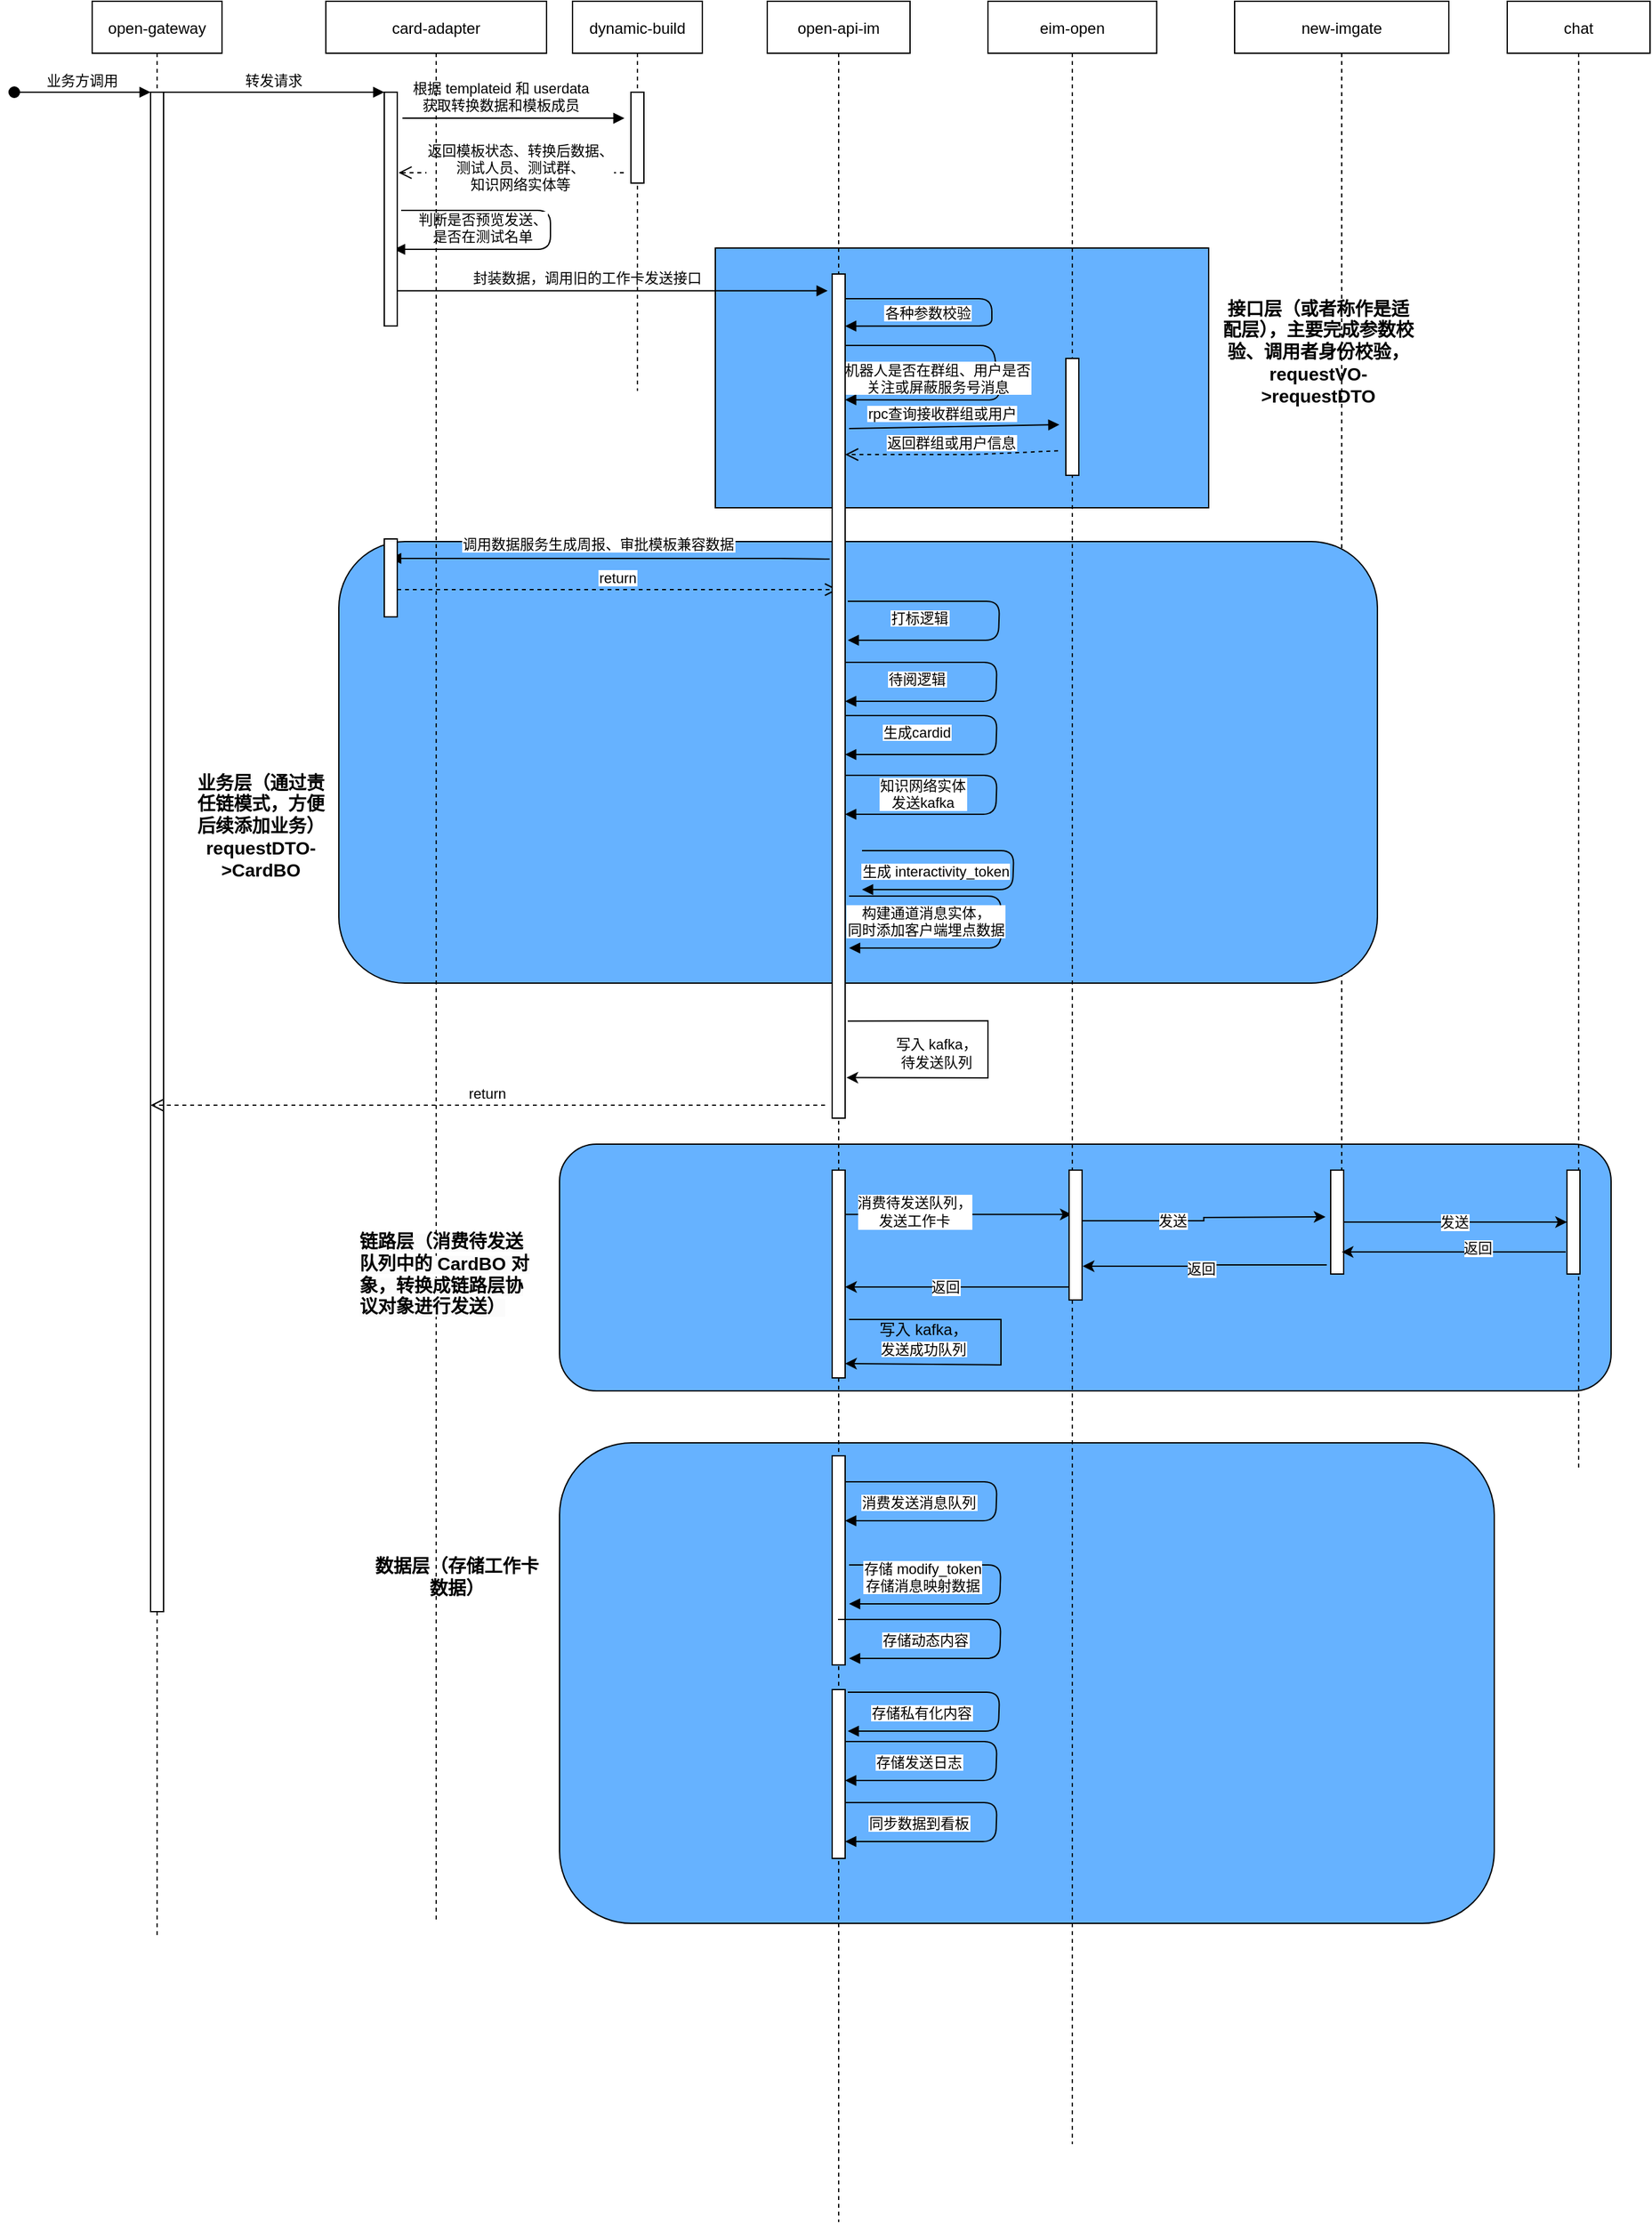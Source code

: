<mxfile version="21.0.6" type="github">
  <diagram id="kgpKYQtTHZ0yAKxKKP6v" name="Page-1">
    <mxGraphModel dx="1674" dy="734" grid="1" gridSize="10" guides="1" tooltips="1" connect="1" arrows="1" fold="1" page="1" pageScale="1" pageWidth="850" pageHeight="1100" math="0" shadow="0">
      <root>
        <mxCell id="0" />
        <mxCell id="1" parent="0" />
        <mxCell id="-FbHU8xZymfD9JMqfPQ6-45" value="" style="rounded=1;whiteSpace=wrap;html=1;fillColor=#66B2FF;" vertex="1" parent="1">
          <mxGeometry x="480" y="1190" width="720" height="370" as="geometry" />
        </mxCell>
        <mxCell id="-FbHU8xZymfD9JMqfPQ6-9" value="" style="rounded=1;whiteSpace=wrap;html=1;fillColor=#66B2FF;" vertex="1" parent="1">
          <mxGeometry x="480" y="960" width="810" height="190" as="geometry" />
        </mxCell>
        <mxCell id="-FbHU8xZymfD9JMqfPQ6-4" value="" style="rounded=0;whiteSpace=wrap;html=1;fillColor=#66B2FF;" vertex="1" parent="1">
          <mxGeometry x="600" y="270" width="380" height="200" as="geometry" />
        </mxCell>
        <mxCell id="3nuBFxr9cyL0pnOWT2aG-1" value="open-gateway" style="shape=umlLifeline;perimeter=lifelinePerimeter;container=1;collapsible=0;recursiveResize=0;rounded=0;shadow=0;strokeWidth=1;" parent="1" vertex="1">
          <mxGeometry x="120" y="80" width="100" height="1490" as="geometry" />
        </mxCell>
        <mxCell id="3nuBFxr9cyL0pnOWT2aG-2" value="" style="points=[];perimeter=orthogonalPerimeter;rounded=0;shadow=0;strokeWidth=1;" parent="3nuBFxr9cyL0pnOWT2aG-1" vertex="1">
          <mxGeometry x="45" y="70" width="10" height="1170" as="geometry" />
        </mxCell>
        <mxCell id="3nuBFxr9cyL0pnOWT2aG-3" value="业务方调用" style="verticalAlign=bottom;startArrow=oval;endArrow=block;startSize=8;shadow=0;strokeWidth=1;" parent="3nuBFxr9cyL0pnOWT2aG-1" target="3nuBFxr9cyL0pnOWT2aG-2" edge="1">
          <mxGeometry relative="1" as="geometry">
            <mxPoint x="-60" y="70" as="sourcePoint" />
          </mxGeometry>
        </mxCell>
        <mxCell id="3nuBFxr9cyL0pnOWT2aG-8" value="转发请求" style="verticalAlign=bottom;endArrow=block;entryX=0;entryY=0;shadow=0;strokeWidth=1;" parent="1" source="3nuBFxr9cyL0pnOWT2aG-2" target="3nuBFxr9cyL0pnOWT2aG-6" edge="1">
          <mxGeometry relative="1" as="geometry">
            <mxPoint x="275" y="160" as="sourcePoint" />
          </mxGeometry>
        </mxCell>
        <mxCell id="3nuBFxr9cyL0pnOWT2aG-10" value="返回模板状态、转换后数据、&#xa;测试人员、测试群、&#xa;知识网络实体等" style="verticalAlign=bottom;endArrow=open;dashed=1;endSize=8;shadow=0;strokeWidth=1;entryX=1.1;entryY=0.356;entryDx=0;entryDy=0;entryPerimeter=0;" parent="1" edge="1">
          <mxGeometry x="-0.084" y="18" relative="1" as="geometry">
            <mxPoint x="356" y="211.96" as="targetPoint" />
            <mxPoint x="529.5" y="211.96" as="sourcePoint" />
            <Array as="points">
              <mxPoint x="460" y="212" />
            </Array>
            <mxPoint as="offset" />
          </mxGeometry>
        </mxCell>
        <mxCell id="_-XLKiYhztIRVs0oLOAJ-1" value="dynamic-build" style="shape=umlLifeline;perimeter=lifelinePerimeter;container=1;collapsible=0;recursiveResize=0;rounded=0;shadow=0;strokeWidth=1;" parent="1" vertex="1">
          <mxGeometry x="490" y="80" width="100" height="300" as="geometry" />
        </mxCell>
        <mxCell id="_-XLKiYhztIRVs0oLOAJ-2" value="" style="points=[];perimeter=orthogonalPerimeter;rounded=0;shadow=0;strokeWidth=1;" parent="_-XLKiYhztIRVs0oLOAJ-1" vertex="1">
          <mxGeometry x="45" y="70" width="10" height="70" as="geometry" />
        </mxCell>
        <mxCell id="_-XLKiYhztIRVs0oLOAJ-14" value="判断是否预览发送、&#xa;是否在测试名单" style="verticalAlign=bottom;endArrow=block;shadow=0;strokeWidth=1;" parent="_-XLKiYhztIRVs0oLOAJ-1" edge="1">
          <mxGeometry x="0.484" y="-1" relative="1" as="geometry">
            <mxPoint x="-132" y="161" as="sourcePoint" />
            <mxPoint x="-137.5" y="191" as="targetPoint" />
            <Array as="points">
              <mxPoint x="-17" y="161" />
              <mxPoint x="-17" y="191" />
            </Array>
            <mxPoint as="offset" />
          </mxGeometry>
        </mxCell>
        <mxCell id="3nuBFxr9cyL0pnOWT2aG-9" value="根据 templateid 和 userdata&#xa;获取转换数据和模板成员" style="verticalAlign=bottom;endArrow=block;shadow=0;strokeWidth=1;entryX=-0.5;entryY=0.286;entryDx=0;entryDy=0;entryPerimeter=0;" parent="1" target="_-XLKiYhztIRVs0oLOAJ-2" edge="1">
          <mxGeometry x="-0.113" y="1" relative="1" as="geometry">
            <mxPoint x="359" y="170" as="sourcePoint" />
            <mxPoint x="524" y="170" as="targetPoint" />
            <Array as="points">
              <mxPoint x="474" y="170" />
            </Array>
            <mxPoint as="offset" />
          </mxGeometry>
        </mxCell>
        <mxCell id="_-XLKiYhztIRVs0oLOAJ-15" value="封装数据，调用旧的工作卡发送接口" style="verticalAlign=bottom;endArrow=block;shadow=0;strokeWidth=1;exitX=1.1;exitY=0.546;exitDx=0;exitDy=0;exitPerimeter=0;" parent="1" edge="1">
          <mxGeometry x="-0.113" y="1" relative="1" as="geometry">
            <mxPoint x="354" y="302.88" as="sourcePoint" />
            <mxPoint x="686.5" y="302.88" as="targetPoint" />
            <Array as="points" />
            <mxPoint as="offset" />
          </mxGeometry>
        </mxCell>
        <mxCell id="_-XLKiYhztIRVs0oLOAJ-19" value="new-imgate" style="shape=umlLifeline;perimeter=lifelinePerimeter;container=1;collapsible=0;recursiveResize=0;rounded=0;shadow=0;strokeWidth=1;" parent="1" vertex="1">
          <mxGeometry x="1000" y="80" width="165" height="980" as="geometry" />
        </mxCell>
        <mxCell id="-FbHU8xZymfD9JMqfPQ6-2" value="" style="rounded=1;whiteSpace=wrap;html=1;fillColor=#66B2FF;" vertex="1" parent="_-XLKiYhztIRVs0oLOAJ-19">
          <mxGeometry x="-690" y="416" width="800" height="340" as="geometry" />
        </mxCell>
        <mxCell id="-FbHU8xZymfD9JMqfPQ6-5" value="&lt;b&gt;&lt;font style=&quot;font-size: 14px;&quot;&gt;接口层（或者称作是适配层），主要完成参数校验、调用者身份校验，requestVO-&amp;gt;requestDTO&lt;/font&gt;&lt;/b&gt;" style="text;html=1;strokeColor=none;fillColor=none;align=center;verticalAlign=middle;whiteSpace=wrap;rounded=0;" vertex="1" parent="_-XLKiYhztIRVs0oLOAJ-19">
          <mxGeometry x="-12.5" y="220" width="152.5" height="100" as="geometry" />
        </mxCell>
        <mxCell id="_-XLKiYhztIRVs0oLOAJ-21" value="chat" style="shape=umlLifeline;perimeter=lifelinePerimeter;container=1;collapsible=0;recursiveResize=0;rounded=0;shadow=0;strokeWidth=1;" parent="1" vertex="1">
          <mxGeometry x="1210" y="80" width="110" height="1130" as="geometry" />
        </mxCell>
        <mxCell id="_-XLKiYhztIRVs0oLOAJ-25" value="各种参数校验" style="verticalAlign=bottom;endArrow=block;shadow=0;strokeWidth=1;entryX=1;entryY=0.288;entryDx=0;entryDy=0;entryPerimeter=0;" parent="1" edge="1">
          <mxGeometry x="0.484" y="-1" relative="1" as="geometry">
            <mxPoint x="698" y="309" as="sourcePoint" />
            <mxPoint x="700" y="330.08" as="targetPoint" />
            <Array as="points">
              <mxPoint x="813" y="309" />
              <mxPoint x="813" y="330" />
            </Array>
            <mxPoint as="offset" />
          </mxGeometry>
        </mxCell>
        <mxCell id="_-XLKiYhztIRVs0oLOAJ-26" value="机器人是否在群组、用户是否&#xa;关注或屏蔽服务号消息" style="verticalAlign=bottom;endArrow=block;shadow=0;strokeWidth=1;entryX=1;entryY=0.149;entryDx=0;entryDy=0;entryPerimeter=0;" parent="1" target="_-XLKiYhztIRVs0oLOAJ-5" edge="1">
          <mxGeometry x="0.484" y="-1" relative="1" as="geometry">
            <mxPoint x="699" y="345" as="sourcePoint" />
            <mxPoint x="710" y="380" as="targetPoint" />
            <Array as="points">
              <mxPoint x="814" y="345" />
              <mxPoint x="820" y="387" />
            </Array>
            <mxPoint as="offset" />
          </mxGeometry>
        </mxCell>
        <mxCell id="_-XLKiYhztIRVs0oLOAJ-28" value="返回群组或用户信息" style="verticalAlign=bottom;endArrow=open;dashed=1;endSize=8;exitX=-0.1;exitY=0.857;shadow=0;strokeWidth=1;exitDx=0;exitDy=0;exitPerimeter=0;" parent="1" target="_-XLKiYhztIRVs0oLOAJ-5" edge="1">
          <mxGeometry relative="1" as="geometry">
            <mxPoint x="699" y="433.3" as="targetPoint" />
            <mxPoint x="864" y="426.13" as="sourcePoint" />
            <Array as="points">
              <mxPoint x="800" y="429" />
            </Array>
          </mxGeometry>
        </mxCell>
        <mxCell id="_-XLKiYhztIRVs0oLOAJ-30" value="生成cardid" style="verticalAlign=bottom;endArrow=block;shadow=0;strokeWidth=1;" parent="1" edge="1">
          <mxGeometry x="0.576" y="-8" relative="1" as="geometry">
            <mxPoint x="700" y="630" as="sourcePoint" />
            <mxPoint x="700" y="660" as="targetPoint" />
            <Array as="points">
              <mxPoint x="817" y="630" />
              <mxPoint x="816" y="660" />
            </Array>
            <mxPoint as="offset" />
          </mxGeometry>
        </mxCell>
        <mxCell id="_-XLKiYhztIRVs0oLOAJ-31" value="知识网络实体&#xa;发送kafka" style="verticalAlign=bottom;endArrow=block;shadow=0;strokeWidth=1;" parent="1" edge="1">
          <mxGeometry x="0.544" relative="1" as="geometry">
            <mxPoint x="700" y="676" as="sourcePoint" />
            <mxPoint x="700" y="706" as="targetPoint" />
            <Array as="points">
              <mxPoint x="817" y="676" />
              <mxPoint x="816" y="706" />
            </Array>
            <mxPoint as="offset" />
          </mxGeometry>
        </mxCell>
        <mxCell id="_-XLKiYhztIRVs0oLOAJ-32" value="打标逻辑" style="verticalAlign=bottom;endArrow=block;shadow=0;strokeWidth=1;" parent="1" edge="1">
          <mxGeometry x="0.576" y="-8" relative="1" as="geometry">
            <mxPoint x="702" y="542" as="sourcePoint" />
            <mxPoint x="702" y="572" as="targetPoint" />
            <Array as="points">
              <mxPoint x="819" y="542" />
              <mxPoint x="818" y="572" />
            </Array>
            <mxPoint as="offset" />
          </mxGeometry>
        </mxCell>
        <mxCell id="_-XLKiYhztIRVs0oLOAJ-33" value="待阅逻辑" style="verticalAlign=bottom;endArrow=block;shadow=0;strokeWidth=1;" parent="1" edge="1">
          <mxGeometry x="0.576" y="-8" relative="1" as="geometry">
            <mxPoint x="700" y="589" as="sourcePoint" />
            <mxPoint x="700" y="619" as="targetPoint" />
            <Array as="points">
              <mxPoint x="817" y="589" />
              <mxPoint x="816" y="619" />
            </Array>
            <mxPoint as="offset" />
          </mxGeometry>
        </mxCell>
        <mxCell id="_-XLKiYhztIRVs0oLOAJ-35" value="构建通道消息实体，&#xa;同时添加客户端埋点数据" style="verticalAlign=bottom;endArrow=block;shadow=0;strokeWidth=1;" parent="1" edge="1">
          <mxGeometry x="0.567" y="-5" relative="1" as="geometry">
            <mxPoint x="703" y="769" as="sourcePoint" />
            <mxPoint x="703" y="809" as="targetPoint" />
            <Array as="points">
              <mxPoint x="820" y="769" />
              <mxPoint x="820" y="809" />
            </Array>
            <mxPoint as="offset" />
          </mxGeometry>
        </mxCell>
        <mxCell id="_-XLKiYhztIRVs0oLOAJ-48" value="生成 interactivity_token" style="verticalAlign=bottom;endArrow=block;shadow=0;strokeWidth=1;" parent="1" edge="1">
          <mxGeometry x="0.567" y="-5" relative="1" as="geometry">
            <mxPoint x="713" y="734" as="sourcePoint" />
            <mxPoint x="713" y="764" as="targetPoint" />
            <Array as="points">
              <mxPoint x="830" y="734" />
              <mxPoint x="829" y="764" />
            </Array>
            <mxPoint as="offset" />
          </mxGeometry>
        </mxCell>
        <mxCell id="_-XLKiYhztIRVs0oLOAJ-29" value="调用数据服务生成周报、审批模板兼容数据" style="verticalAlign=bottom;endArrow=block;shadow=0;strokeWidth=1;exitX=-0.2;exitY=0.164;exitDx=0;exitDy=0;exitPerimeter=0;" parent="1" edge="1">
          <mxGeometry x="0.052" y="-2" relative="1" as="geometry">
            <mxPoint x="688" y="509.56" as="sourcePoint" />
            <mxPoint x="349.5" y="509" as="targetPoint" />
            <Array as="points">
              <mxPoint x="660" y="509" />
              <mxPoint x="640" y="509" />
            </Array>
            <mxPoint as="offset" />
          </mxGeometry>
        </mxCell>
        <mxCell id="_-XLKiYhztIRVs0oLOAJ-57" value="return" style="verticalAlign=bottom;endArrow=open;dashed=1;endSize=8;shadow=0;strokeWidth=1;exitX=1;exitY=0.6;exitDx=0;exitDy=0;exitPerimeter=0;" parent="1" edge="1">
          <mxGeometry relative="1" as="geometry">
            <mxPoint x="694.5" y="533" as="targetPoint" />
            <mxPoint x="355" y="533" as="sourcePoint" />
          </mxGeometry>
        </mxCell>
        <mxCell id="3nuBFxr9cyL0pnOWT2aG-5" value="card-adapter" style="shape=umlLifeline;perimeter=lifelinePerimeter;container=1;collapsible=0;recursiveResize=0;rounded=0;shadow=0;strokeWidth=1;" parent="1" vertex="1">
          <mxGeometry x="300" y="80" width="170" height="1480" as="geometry" />
        </mxCell>
        <mxCell id="3nuBFxr9cyL0pnOWT2aG-6" value="" style="points=[];perimeter=orthogonalPerimeter;rounded=0;shadow=0;strokeWidth=1;" parent="3nuBFxr9cyL0pnOWT2aG-5" vertex="1">
          <mxGeometry x="45" y="70" width="10" height="180" as="geometry" />
        </mxCell>
        <mxCell id="_-XLKiYhztIRVs0oLOAJ-56" value="" style="points=[];perimeter=orthogonalPerimeter;rounded=0;shadow=0;strokeWidth=1;" parent="3nuBFxr9cyL0pnOWT2aG-5" vertex="1">
          <mxGeometry x="45" y="414" width="10" height="60" as="geometry" />
        </mxCell>
        <mxCell id="-FbHU8xZymfD9JMqfPQ6-11" value="&lt;b style=&quot;border-color: var(--border-color); color: rgb(0, 0, 0); font-family: Helvetica; font-size: 12px; font-style: normal; font-variant-ligatures: normal; font-variant-caps: normal; letter-spacing: normal; orphans: 2; text-align: center; text-indent: 0px; text-transform: none; widows: 2; word-spacing: 0px; -webkit-text-stroke-width: 0px; background-color: rgb(251, 251, 251); text-decoration-thickness: initial; text-decoration-style: initial; text-decoration-color: initial;&quot;&gt;&lt;font style=&quot;border-color: var(--border-color); font-size: 14px;&quot;&gt;链路层（消费待发送队列中的 CardBO 对象，转换成链路层协议对象进行发送）&lt;/font&gt;&lt;/b&gt;" style="text;whiteSpace=wrap;html=1;" vertex="1" parent="3nuBFxr9cyL0pnOWT2aG-5">
          <mxGeometry x="24" y="940" width="140" height="90" as="geometry" />
        </mxCell>
        <mxCell id="-FbHU8xZymfD9JMqfPQ6-39" value="&lt;div style=&quot;text-align: center;&quot;&gt;&lt;span style=&quot;background-color: initial; font-size: 14px;&quot;&gt;&lt;b&gt;数据层（存储工作卡数据）&lt;/b&gt;&lt;/span&gt;&lt;/div&gt;" style="text;whiteSpace=wrap;html=1;" vertex="1" parent="3nuBFxr9cyL0pnOWT2aG-5">
          <mxGeometry x="30" y="1190" width="140" height="90" as="geometry" />
        </mxCell>
        <mxCell id="_-XLKiYhztIRVs0oLOAJ-4" value="open-api-im" style="shape=umlLifeline;perimeter=lifelinePerimeter;container=1;collapsible=0;recursiveResize=0;rounded=0;shadow=0;strokeWidth=1;" parent="1" vertex="1">
          <mxGeometry x="640" y="80" width="110" height="1710" as="geometry" />
        </mxCell>
        <mxCell id="_-XLKiYhztIRVs0oLOAJ-5" value="" style="points=[];perimeter=orthogonalPerimeter;rounded=0;shadow=0;strokeWidth=1;" parent="_-XLKiYhztIRVs0oLOAJ-4" vertex="1">
          <mxGeometry x="50" y="210" width="10" height="650" as="geometry" />
        </mxCell>
        <mxCell id="-FbHU8xZymfD9JMqfPQ6-13" value="" style="endArrow=classic;html=1;rounded=0;exitX=1.2;exitY=0.885;exitDx=0;exitDy=0;exitPerimeter=0;entryX=1.1;entryY=0.952;entryDx=0;entryDy=0;entryPerimeter=0;" edge="1" parent="_-XLKiYhztIRVs0oLOAJ-4" source="_-XLKiYhztIRVs0oLOAJ-5" target="_-XLKiYhztIRVs0oLOAJ-5">
          <mxGeometry width="50" height="50" relative="1" as="geometry">
            <mxPoint x="90" y="850" as="sourcePoint" />
            <mxPoint x="140" y="800" as="targetPoint" />
            <Array as="points">
              <mxPoint x="170" y="785" />
              <mxPoint x="170" y="829" />
            </Array>
          </mxGeometry>
        </mxCell>
        <mxCell id="-FbHU8xZymfD9JMqfPQ6-14" value="写入 kafka，&lt;br&gt;待发送队列" style="edgeLabel;html=1;align=center;verticalAlign=middle;resizable=0;points=[];" vertex="1" connectable="0" parent="-FbHU8xZymfD9JMqfPQ6-13">
          <mxGeometry x="-0.41" y="4" relative="1" as="geometry">
            <mxPoint x="-9" y="29" as="offset" />
          </mxGeometry>
        </mxCell>
        <mxCell id="-FbHU8xZymfD9JMqfPQ6-41" value="" style="points=[];perimeter=orthogonalPerimeter;rounded=0;shadow=0;strokeWidth=1;" vertex="1" parent="_-XLKiYhztIRVs0oLOAJ-4">
          <mxGeometry x="50" y="1300" width="10" height="130" as="geometry" />
        </mxCell>
        <mxCell id="-FbHU8xZymfD9JMqfPQ6-40" value="" style="points=[];perimeter=orthogonalPerimeter;rounded=0;shadow=0;strokeWidth=1;" vertex="1" parent="_-XLKiYhztIRVs0oLOAJ-4">
          <mxGeometry x="50" y="1120" width="10" height="161" as="geometry" />
        </mxCell>
        <mxCell id="_-XLKiYhztIRVs0oLOAJ-27" value="rpc查询接收群组或用户" style="verticalAlign=bottom;endArrow=block;shadow=0;strokeWidth=1;entryX=0;entryY=0.578;entryDx=0;entryDy=0;entryPerimeter=0;exitX=1.3;exitY=0.177;exitDx=0;exitDy=0;exitPerimeter=0;" parent="1" edge="1">
          <mxGeometry x="-0.113" y="1" relative="1" as="geometry">
            <mxPoint x="703" y="409.05" as="sourcePoint" />
            <mxPoint x="865" y="406.02" as="targetPoint" />
            <Array as="points" />
            <mxPoint as="offset" />
          </mxGeometry>
        </mxCell>
        <mxCell id="-FbHU8xZymfD9JMqfPQ6-3" value="&lt;b&gt;&lt;font style=&quot;font-size: 14px;&quot;&gt;业务层（通过责任链模式，方便后续添加业务）&lt;br&gt;requestDTO-&amp;gt;CardBO&lt;br&gt;&lt;/font&gt;&lt;/b&gt;" style="text;html=1;strokeColor=none;fillColor=none;align=center;verticalAlign=middle;whiteSpace=wrap;rounded=0;" vertex="1" parent="1">
          <mxGeometry x="200" y="660" width="100" height="110" as="geometry" />
        </mxCell>
        <mxCell id="-FbHU8xZymfD9JMqfPQ6-15" value="" style="points=[];perimeter=orthogonalPerimeter;rounded=0;shadow=0;strokeWidth=1;" vertex="1" parent="1">
          <mxGeometry x="690" y="980" width="10" height="160" as="geometry" />
        </mxCell>
        <mxCell id="-FbHU8xZymfD9JMqfPQ6-16" value="" style="endArrow=classic;html=1;rounded=0;exitX=1;exitY=0.213;exitDx=0;exitDy=0;exitPerimeter=0;" edge="1" parent="1" source="-FbHU8xZymfD9JMqfPQ6-15" target="-FbHU8xZymfD9JMqfPQ6-7">
          <mxGeometry width="50" height="50" relative="1" as="geometry">
            <mxPoint x="740" y="1030" as="sourcePoint" />
            <mxPoint x="790" y="980" as="targetPoint" />
          </mxGeometry>
        </mxCell>
        <mxCell id="-FbHU8xZymfD9JMqfPQ6-20" value="消费待发送队列，&lt;br&gt;发送工作卡" style="edgeLabel;html=1;align=center;verticalAlign=middle;resizable=0;points=[];" vertex="1" connectable="0" parent="-FbHU8xZymfD9JMqfPQ6-16">
          <mxGeometry x="-0.39" y="2" relative="1" as="geometry">
            <mxPoint as="offset" />
          </mxGeometry>
        </mxCell>
        <mxCell id="-FbHU8xZymfD9JMqfPQ6-23" value="" style="edgeStyle=orthogonalEdgeStyle;rounded=0;orthogonalLoop=1;jettySize=auto;html=1;" edge="1" parent="1" source="-FbHU8xZymfD9JMqfPQ6-18" target="-FbHU8xZymfD9JMqfPQ6-22">
          <mxGeometry relative="1" as="geometry" />
        </mxCell>
        <mxCell id="-FbHU8xZymfD9JMqfPQ6-30" value="发送" style="edgeLabel;html=1;align=center;verticalAlign=middle;resizable=0;points=[];" vertex="1" connectable="0" parent="-FbHU8xZymfD9JMqfPQ6-23">
          <mxGeometry x="-0.012" relative="1" as="geometry">
            <mxPoint as="offset" />
          </mxGeometry>
        </mxCell>
        <mxCell id="-FbHU8xZymfD9JMqfPQ6-27" value="" style="edgeStyle=orthogonalEdgeStyle;rounded=0;orthogonalLoop=1;jettySize=auto;html=1;exitX=-0.3;exitY=0.913;exitDx=0;exitDy=0;exitPerimeter=0;entryX=1.05;entryY=0.74;entryDx=0;entryDy=0;entryPerimeter=0;" edge="1" parent="1" source="-FbHU8xZymfD9JMqfPQ6-18" target="-FbHU8xZymfD9JMqfPQ6-17">
          <mxGeometry relative="1" as="geometry">
            <mxPoint x="960" y="1070" as="targetPoint" />
          </mxGeometry>
        </mxCell>
        <mxCell id="-FbHU8xZymfD9JMqfPQ6-33" value="返回" style="edgeLabel;html=1;align=center;verticalAlign=middle;resizable=0;points=[];" vertex="1" connectable="0" parent="-FbHU8xZymfD9JMqfPQ6-27">
          <mxGeometry x="0.036" y="2" relative="1" as="geometry">
            <mxPoint as="offset" />
          </mxGeometry>
        </mxCell>
        <mxCell id="-FbHU8xZymfD9JMqfPQ6-18" value="" style="points=[];perimeter=orthogonalPerimeter;rounded=0;shadow=0;strokeWidth=1;" vertex="1" parent="1">
          <mxGeometry x="1074" y="980" width="10" height="80" as="geometry" />
        </mxCell>
        <mxCell id="-FbHU8xZymfD9JMqfPQ6-19" value="" style="edgeStyle=orthogonalEdgeStyle;rounded=0;orthogonalLoop=1;jettySize=auto;html=1;exitX=1.05;exitY=0.39;exitDx=0;exitDy=0;exitPerimeter=0;" edge="1" parent="1" source="-FbHU8xZymfD9JMqfPQ6-17">
          <mxGeometry relative="1" as="geometry">
            <mxPoint x="940" y="1016" as="sourcePoint" />
            <mxPoint x="1070" y="1016" as="targetPoint" />
          </mxGeometry>
        </mxCell>
        <mxCell id="-FbHU8xZymfD9JMqfPQ6-29" value="发送" style="edgeLabel;html=1;align=center;verticalAlign=middle;resizable=0;points=[];" vertex="1" connectable="0" parent="-FbHU8xZymfD9JMqfPQ6-19">
          <mxGeometry x="-0.277" relative="1" as="geometry">
            <mxPoint as="offset" />
          </mxGeometry>
        </mxCell>
        <mxCell id="-FbHU8xZymfD9JMqfPQ6-22" value="" style="points=[];perimeter=orthogonalPerimeter;rounded=0;shadow=0;strokeWidth=1;" vertex="1" parent="1">
          <mxGeometry x="1256" y="980" width="10" height="80" as="geometry" />
        </mxCell>
        <mxCell id="-FbHU8xZymfD9JMqfPQ6-24" value="" style="endArrow=classic;html=1;rounded=0;exitX=-0.1;exitY=0.788;exitDx=0;exitDy=0;exitPerimeter=0;" edge="1" parent="1" source="-FbHU8xZymfD9JMqfPQ6-22" target="_-XLKiYhztIRVs0oLOAJ-19">
          <mxGeometry width="50" height="50" relative="1" as="geometry">
            <mxPoint x="1170" y="1070" as="sourcePoint" />
            <mxPoint x="1050" y="1120" as="targetPoint" />
          </mxGeometry>
        </mxCell>
        <mxCell id="-FbHU8xZymfD9JMqfPQ6-32" value="返回" style="edgeLabel;html=1;align=center;verticalAlign=middle;resizable=0;points=[];" vertex="1" connectable="0" parent="-FbHU8xZymfD9JMqfPQ6-24">
          <mxGeometry x="-0.214" y="-3" relative="1" as="geometry">
            <mxPoint as="offset" />
          </mxGeometry>
        </mxCell>
        <mxCell id="-FbHU8xZymfD9JMqfPQ6-28" value="" style="endArrow=classic;html=1;rounded=0;exitX=0.05;exitY=0.9;exitDx=0;exitDy=0;exitPerimeter=0;" edge="1" parent="1" source="-FbHU8xZymfD9JMqfPQ6-17">
          <mxGeometry width="50" height="50" relative="1" as="geometry">
            <mxPoint x="780" y="1160" as="sourcePoint" />
            <mxPoint x="700" y="1070" as="targetPoint" />
          </mxGeometry>
        </mxCell>
        <mxCell id="-FbHU8xZymfD9JMqfPQ6-34" value="返回" style="edgeLabel;html=1;align=center;verticalAlign=middle;resizable=0;points=[];" vertex="1" connectable="0" parent="-FbHU8xZymfD9JMqfPQ6-28">
          <mxGeometry x="0.111" relative="1" as="geometry">
            <mxPoint as="offset" />
          </mxGeometry>
        </mxCell>
        <mxCell id="-FbHU8xZymfD9JMqfPQ6-35" value="" style="endArrow=classic;html=1;rounded=0;exitX=1.3;exitY=0.719;exitDx=0;exitDy=0;exitPerimeter=0;entryX=1;entryY=0.931;entryDx=0;entryDy=0;entryPerimeter=0;" edge="1" parent="1" source="-FbHU8xZymfD9JMqfPQ6-15" target="-FbHU8xZymfD9JMqfPQ6-15">
          <mxGeometry width="50" height="50" relative="1" as="geometry">
            <mxPoint x="730" y="1140" as="sourcePoint" />
            <mxPoint x="780" y="1090" as="targetPoint" />
            <Array as="points">
              <mxPoint x="820" y="1095" />
              <mxPoint x="820" y="1130" />
            </Array>
          </mxGeometry>
        </mxCell>
        <mxCell id="-FbHU8xZymfD9JMqfPQ6-36" value="写入 kafka，&lt;br style=&quot;border-color: var(--border-color); font-size: 11px;&quot;&gt;&lt;span style=&quot;font-size: 11px; background-color: rgb(255, 255, 255);&quot;&gt;发送成功队列&lt;/span&gt;" style="text;html=1;align=center;verticalAlign=middle;resizable=0;points=[];autosize=1;strokeColor=none;fillColor=none;" vertex="1" parent="1">
          <mxGeometry x="710" y="1090" width="100" height="40" as="geometry" />
        </mxCell>
        <mxCell id="3nuBFxr9cyL0pnOWT2aG-7" value="return" style="verticalAlign=bottom;endArrow=open;dashed=1;endSize=8;shadow=0;strokeWidth=1;" parent="1" edge="1">
          <mxGeometry relative="1" as="geometry">
            <mxPoint x="165" y="930" as="targetPoint" />
            <mxPoint x="684.5" y="930" as="sourcePoint" />
          </mxGeometry>
        </mxCell>
        <mxCell id="_-XLKiYhztIRVs0oLOAJ-49" value="存储动态内容" style="verticalAlign=bottom;endArrow=block;shadow=0;strokeWidth=1;startArrow=none;" parent="1" edge="1">
          <mxGeometry x="0.567" y="-5" relative="1" as="geometry">
            <mxPoint x="694.5" y="1326" as="sourcePoint" />
            <mxPoint x="703" y="1356" as="targetPoint" />
            <Array as="points">
              <mxPoint x="820" y="1326" />
              <mxPoint x="819" y="1356" />
            </Array>
            <mxPoint as="offset" />
          </mxGeometry>
        </mxCell>
        <mxCell id="_-XLKiYhztIRVs0oLOAJ-51" value="消费发送消息队列" style="verticalAlign=bottom;endArrow=block;shadow=0;strokeWidth=1;" parent="1" edge="1">
          <mxGeometry x="0.567" y="-5" relative="1" as="geometry">
            <mxPoint x="700" y="1220" as="sourcePoint" />
            <mxPoint x="700" y="1250" as="targetPoint" />
            <Array as="points">
              <mxPoint x="817" y="1220" />
              <mxPoint x="816" y="1250" />
            </Array>
            <mxPoint as="offset" />
          </mxGeometry>
        </mxCell>
        <mxCell id="_-XLKiYhztIRVs0oLOAJ-52" value="存储发送日志" style="verticalAlign=bottom;endArrow=block;shadow=0;strokeWidth=1;" parent="1" edge="1">
          <mxGeometry x="0.567" y="-5" relative="1" as="geometry">
            <mxPoint x="700" y="1420" as="sourcePoint" />
            <mxPoint x="700" y="1450" as="targetPoint" />
            <Array as="points">
              <mxPoint x="817" y="1420" />
              <mxPoint x="816" y="1450" />
            </Array>
            <mxPoint as="offset" />
          </mxGeometry>
        </mxCell>
        <mxCell id="_-XLKiYhztIRVs0oLOAJ-53" value="存储私有化内容" style="verticalAlign=bottom;endArrow=block;shadow=0;strokeWidth=1;" parent="1" edge="1">
          <mxGeometry x="0.567" y="-5" relative="1" as="geometry">
            <mxPoint x="702" y="1382" as="sourcePoint" />
            <mxPoint x="702" y="1412" as="targetPoint" />
            <Array as="points">
              <mxPoint x="819" y="1382" />
              <mxPoint x="818" y="1412" />
            </Array>
            <mxPoint as="offset" />
          </mxGeometry>
        </mxCell>
        <mxCell id="_-XLKiYhztIRVs0oLOAJ-54" value="同步数据到看板" style="verticalAlign=bottom;endArrow=block;shadow=0;strokeWidth=1;" parent="1" edge="1">
          <mxGeometry x="0.567" y="-5" relative="1" as="geometry">
            <mxPoint x="700" y="1467" as="sourcePoint" />
            <mxPoint x="700" y="1497" as="targetPoint" />
            <Array as="points">
              <mxPoint x="817" y="1467" />
              <mxPoint x="816" y="1497" />
            </Array>
            <mxPoint as="offset" />
          </mxGeometry>
        </mxCell>
        <mxCell id="-FbHU8xZymfD9JMqfPQ6-42" value="存储 modify_token&#xa;存储消息映射数据" style="verticalAlign=bottom;endArrow=block;shadow=0;strokeWidth=1;" edge="1" parent="1">
          <mxGeometry x="0.567" y="-5" relative="1" as="geometry">
            <mxPoint x="703" y="1284" as="sourcePoint" />
            <mxPoint x="703" y="1314" as="targetPoint" />
            <Array as="points">
              <mxPoint x="820" y="1284" />
              <mxPoint x="819" y="1314" />
            </Array>
            <mxPoint as="offset" />
          </mxGeometry>
        </mxCell>
        <mxCell id="-FbHU8xZymfD9JMqfPQ6-7" value="eim-open" style="shape=umlLifeline;perimeter=lifelinePerimeter;container=1;collapsible=0;recursiveResize=0;rounded=0;shadow=0;strokeWidth=1;" vertex="1" parent="1">
          <mxGeometry x="810" y="80" width="130" height="1650" as="geometry" />
        </mxCell>
        <mxCell id="-FbHU8xZymfD9JMqfPQ6-10" value="" style="points=[];perimeter=orthogonalPerimeter;rounded=0;shadow=0;strokeWidth=1;" vertex="1" parent="-FbHU8xZymfD9JMqfPQ6-7">
          <mxGeometry x="60" y="275" width="10" height="90" as="geometry" />
        </mxCell>
        <mxCell id="-FbHU8xZymfD9JMqfPQ6-17" value="" style="points=[];perimeter=orthogonalPerimeter;rounded=0;shadow=0;strokeWidth=1;" vertex="1" parent="-FbHU8xZymfD9JMqfPQ6-7">
          <mxGeometry x="62.5" y="900" width="10" height="100" as="geometry" />
        </mxCell>
      </root>
    </mxGraphModel>
  </diagram>
</mxfile>
